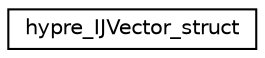digraph "Graphical Class Hierarchy"
{
 // LATEX_PDF_SIZE
  edge [fontname="Helvetica",fontsize="10",labelfontname="Helvetica",labelfontsize="10"];
  node [fontname="Helvetica",fontsize="10",shape=record];
  rankdir="LR";
  Node0 [label="hypre_IJVector_struct",height=0.2,width=0.4,color="black", fillcolor="white", style="filled",URL="$structhypre___i_j_vector__struct.html",tooltip=" "];
}
